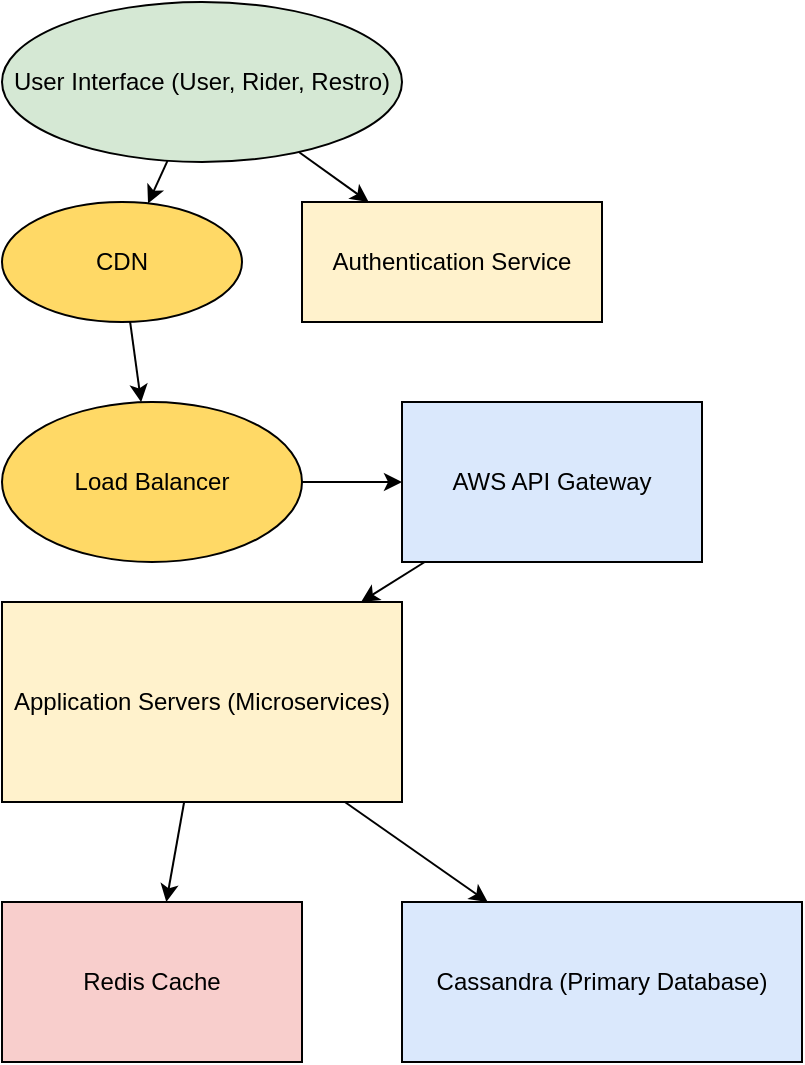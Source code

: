 <mxfile>
  <diagram name="High Level Design for Deliverro">
    <mxGraphModel>
      <root>
        <mxCell id="0" />
        <mxCell id="1" parent="0" />
        <!-- User Interface -->
        <mxCell id="2" value="User Interface (User, Rider, Restro)" style="ellipse;whiteSpace=wrap;html=1;fillColor=#D5E8D4;" vertex="1" parent="1">
          <mxGeometry x="100" y="50" width="200" height="80" as="geometry" />
        </mxCell>
        <!-- CDN -->
        <mxCell id="3" value="CDN" style="ellipse;whiteSpace=wrap;html=1;fillColor=#FFD966;" vertex="1" parent="1">
          <mxGeometry x="100" y="150" width="120" height="60" as="geometry" />
        </mxCell>
        <mxCell id="4" edge="1" source="2" target="3" parent="1">
          <mxGeometry relative="1" as="geometry" />
        </mxCell>
        <!-- Authentication -->
        <mxCell id="5" value="Authentication Service" style="rectangle;whiteSpace=wrap;html=1;fillColor=#FFF2CC;" vertex="1" parent="1">
          <mxGeometry x="250" y="150" width="150" height="60" as="geometry" />
        </mxCell>
        <mxCell id="6" edge="1" source="2" target="5" parent="1">
          <mxGeometry relative="1" as="geometry" />
        </mxCell>
        <!-- Load Balancer -->
        <mxCell id="7" value="Load Balancer" style="ellipse;whiteSpace=wrap;html=1;fillColor=#FFD966;" vertex="1" parent="1">
          <mxGeometry x="100" y="250" width="150" height="80" as="geometry" />
        </mxCell>
        <mxCell id="8" edge="1" source="3" target="7" parent="1">
          <mxGeometry relative="1" as="geometry" />
        </mxCell>
        <!-- AWS API Gateway -->
        <mxCell id="9" value="AWS API Gateway" style="rectangle;whiteSpace=wrap;html=1;fillColor=#DAE8FC;" vertex="1" parent="1">
          <mxGeometry x="300" y="250" width="150" height="80" as="geometry" />
        </mxCell>
        <mxCell id="10" edge="1" source="7" target="9" parent="1">
          <mxGeometry relative="1" as="geometry" />
        </mxCell>
        <!-- Application Servers -->
        <mxCell id="11" value="Application Servers (Microservices)" style="rectangle;whiteSpace=wrap;html=1;fillColor=#FFF2CC;" vertex="1" parent="1">
          <mxGeometry x="100" y="350" width="200" height="100" as="geometry" />
        </mxCell>
        <mxCell id="12" edge="1" source="9" target="11" parent="1">
          <mxGeometry relative="1" as="geometry" />
        </mxCell>
        <!-- Redis Cache -->
        <mxCell id="13" value="Redis Cache" style="rectangle;whiteSpace=wrap;html=1;fillColor=#F8CECC;" vertex="1" parent="1">
          <mxGeometry x="100" y="500" width="150" height="80" as="geometry" />
        </mxCell>
        <mxCell id="14" edge="1" source="11" target="13" parent="1">
          <mxGeometry relative="1" as="geometry" />
        </mxCell>
        <!-- Cassandra Database -->
        <mxCell id="15" value="Cassandra (Primary Database)" style="rectangle;whiteSpace=wrap;html=1;fillColor=#DAE8FC;" vertex="1" parent="1">
          <mxGeometry x="300" y="500" width="200" height="80" as="geometry" />
        </mxCell>
        <mxCell id="16" edge="1" source="11" target="15" parent="1">
          <mxGeometry relative="1" as="geometry" />
        </mxCell>
        <!-- Monitoring & Logging -->
        <mxCell id="17" value="Monitoring & Logging Service" style="ellipse;whiteSpace=wrap;html=1;fillColor=#E1D5E7;" vertex="1" parent="1">
          <mxGeometry x="550" y="250" width="200" height="80" as="geometry" />
        </mxCell>
        <mxCell id="18" edge="1" source="9" target="17" parent="1">
          <mxGeometry relative="1" as="geometry" />
        </mxCell>
        <!-- Deployment & Replica Management -->
        <mxCell id="19" value="Deployment & Replica Management" style="ellipse;whiteSpace=wrap;html=1;fillColor=#F8CECC;" vertex="1" parent="1">
          <mxGeometry x="550" y="350" width="200" height="80" as="geometry" />
        </mxCell>
        <mxCell id="20" edge="1" source="11" target="19" parent="1">
          <mxGeometry relative="1" as="geometry" />
        </mxCell>
        <!-- Fault Tolerance & Security -->
        <mxCell id="21" value="Fault Tolerance & Security Services" style="ellipse;whiteSpace=wrap;html=1;fillColor=#D5E8D4;" vertex="1" parent="1">
          <mxGeometry x="550" y="500" width="200" height="80" as="geometry" />
        </mxCell>
        <mxCell id="22" edge="1" source="19" target="21" parent="1">
          <mxGeometry relative="1" as="geometry" />
        </mxCell>
      </root>
    </mxGraphModel>
  </diagram>
</mxfile>